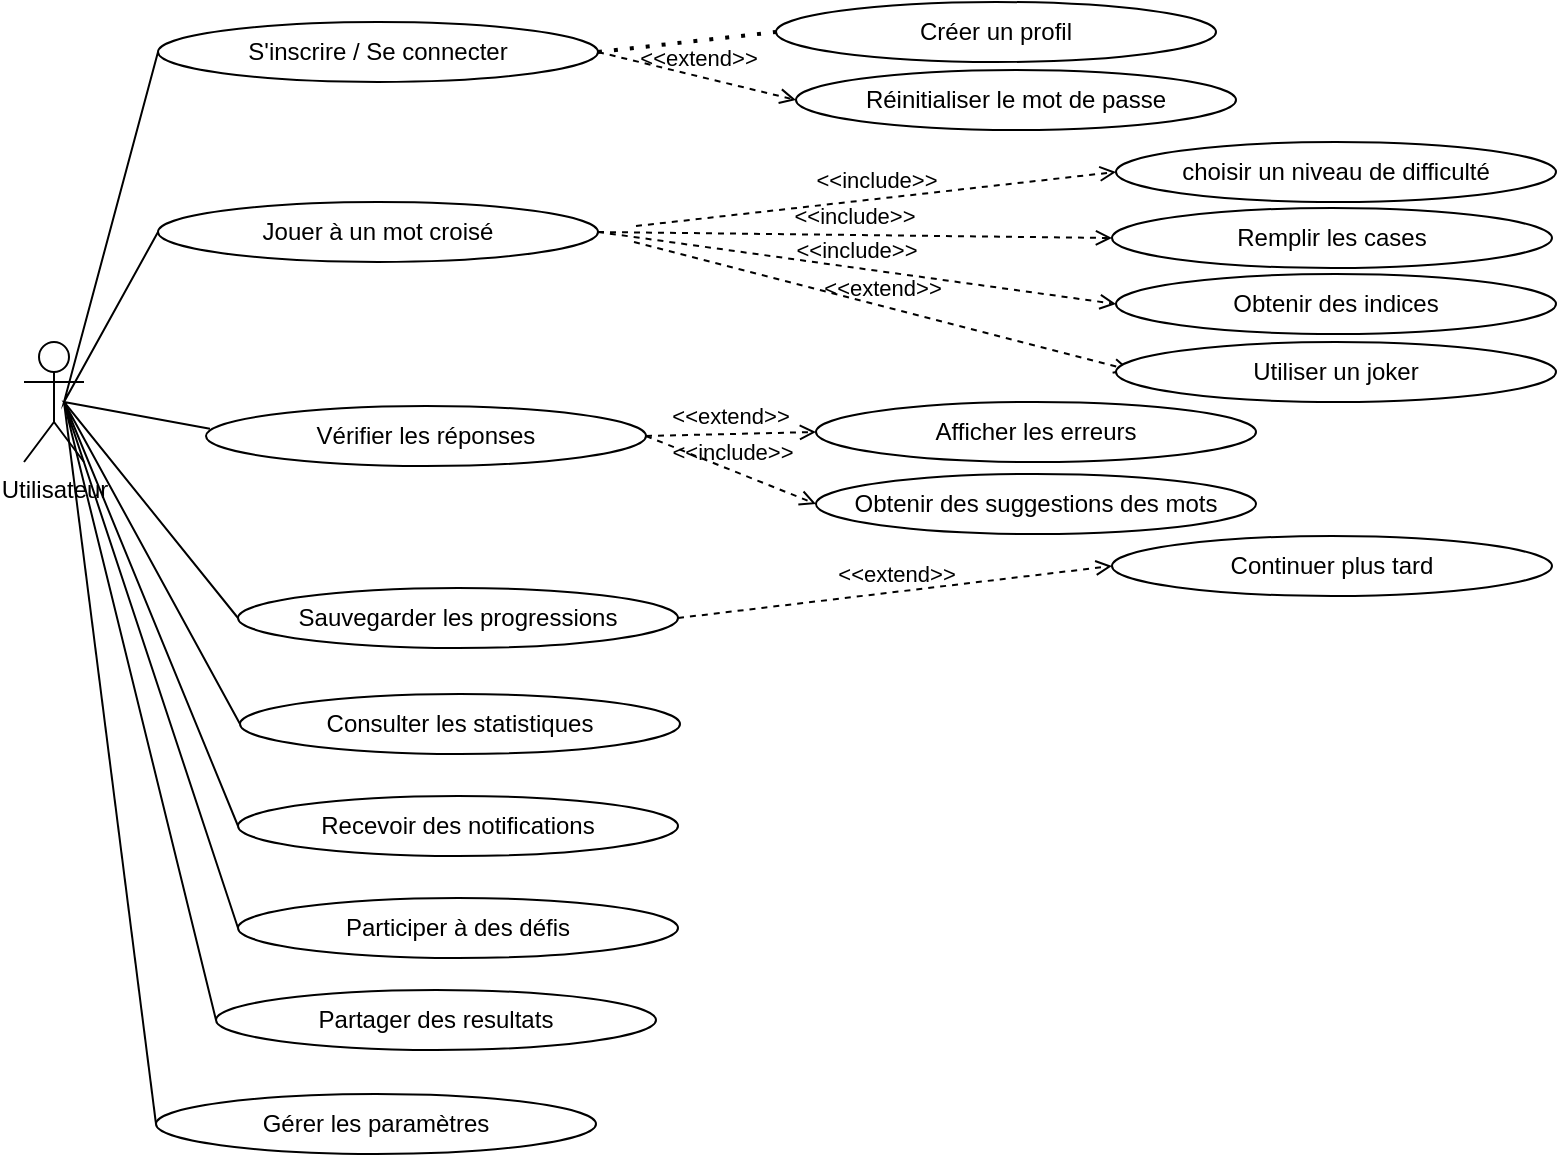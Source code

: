 <mxfile version="26.1.0">
  <diagram name="Page-1" id="RSWAmXedTwtuQrXeozfI">
    <mxGraphModel dx="1120" dy="434" grid="1" gridSize="10" guides="1" tooltips="1" connect="1" arrows="1" fold="1" page="1" pageScale="1" pageWidth="827" pageHeight="1169" math="0" shadow="0">
      <root>
        <mxCell id="0" />
        <mxCell id="1" parent="0" />
        <mxCell id="_YRt0mT5l6OJ9YUAdkki-8" value="Réinitialiser le mot de passe" style="ellipse;whiteSpace=wrap;html=1;" vertex="1" parent="1">
          <mxGeometry x="440" y="34" width="220" height="30" as="geometry" />
        </mxCell>
        <mxCell id="_YRt0mT5l6OJ9YUAdkki-9" value="Créer un profil" style="ellipse;whiteSpace=wrap;html=1;" vertex="1" parent="1">
          <mxGeometry x="430" width="220" height="30" as="geometry" />
        </mxCell>
        <mxCell id="_YRt0mT5l6OJ9YUAdkki-10" value="" style="endArrow=none;dashed=1;html=1;dashPattern=1 3;strokeWidth=2;rounded=0;exitX=1;exitY=0.5;exitDx=0;exitDy=0;entryX=0;entryY=0.5;entryDx=0;entryDy=0;" edge="1" parent="1" source="kj8qoA-xbc1wfrMlvHZg-2" target="_YRt0mT5l6OJ9YUAdkki-9">
          <mxGeometry width="50" height="50" relative="1" as="geometry">
            <mxPoint x="430" y="70" as="sourcePoint" />
            <mxPoint x="480" y="20" as="targetPoint" />
          </mxGeometry>
        </mxCell>
        <mxCell id="_YRt0mT5l6OJ9YUAdkki-16" value="" style="group" vertex="1" connectable="0" parent="1">
          <mxGeometry x="54" y="80" width="360" height="350" as="geometry" />
        </mxCell>
        <mxCell id="kj8qoA-xbc1wfrMlvHZg-1" value="Utilisateur" style="shape=umlActor;verticalLabelPosition=bottom;verticalAlign=top;html=1;outlineConnect=0;" parent="_YRt0mT5l6OJ9YUAdkki-16" vertex="1">
          <mxGeometry y="90" width="30" height="60" as="geometry" />
        </mxCell>
        <mxCell id="kj8qoA-xbc1wfrMlvHZg-3" value="Jouer à un mot croisé" style="ellipse;whiteSpace=wrap;html=1;" parent="_YRt0mT5l6OJ9YUAdkki-16" vertex="1">
          <mxGeometry x="67" y="20" width="220" height="30" as="geometry" />
        </mxCell>
        <mxCell id="kj8qoA-xbc1wfrMlvHZg-4" value="Vérifier les réponses" style="ellipse;whiteSpace=wrap;html=1;" parent="_YRt0mT5l6OJ9YUAdkki-16" vertex="1">
          <mxGeometry x="91" y="122" width="220" height="30" as="geometry" />
        </mxCell>
        <mxCell id="kj8qoA-xbc1wfrMlvHZg-5" value="Sauvegarder les progressions" style="ellipse;whiteSpace=wrap;html=1;" parent="_YRt0mT5l6OJ9YUAdkki-16" vertex="1">
          <mxGeometry x="107" y="213" width="220" height="30" as="geometry" />
        </mxCell>
        <mxCell id="baNrg_bLgTo3lkInpuYU-12" value="" style="endArrow=none;html=1;rounded=0;entryX=0.009;entryY=0.38;entryDx=0;entryDy=0;entryPerimeter=0;exitX=0;exitY=0.5;exitDx=0;exitDy=0;" parent="_YRt0mT5l6OJ9YUAdkki-16" source="kj8qoA-xbc1wfrMlvHZg-5" target="kj8qoA-xbc1wfrMlvHZg-4" edge="1">
          <mxGeometry width="50" height="50" relative="1" as="geometry">
            <mxPoint x="130" y="240" as="sourcePoint" />
            <mxPoint x="380" y="190" as="targetPoint" />
            <Array as="points">
              <mxPoint x="20" y="120" />
            </Array>
          </mxGeometry>
        </mxCell>
        <mxCell id="baNrg_bLgTo3lkInpuYU-13" value="Consulter les statistiques" style="ellipse;whiteSpace=wrap;html=1;" parent="_YRt0mT5l6OJ9YUAdkki-16" vertex="1">
          <mxGeometry x="108" y="266" width="220" height="30" as="geometry" />
        </mxCell>
        <mxCell id="baNrg_bLgTo3lkInpuYU-14" value="" style="endArrow=none;html=1;rounded=0;entryX=0;entryY=0.5;entryDx=0;entryDy=0;exitX=0;exitY=0.5;exitDx=0;exitDy=0;" parent="_YRt0mT5l6OJ9YUAdkki-16" target="baNrg_bLgTo3lkInpuYU-13" edge="1" source="_YRt0mT5l6OJ9YUAdkki-1">
          <mxGeometry width="50" height="50" relative="1" as="geometry">
            <mxPoint x="130" y="390" as="sourcePoint" />
            <mxPoint x="380" y="190" as="targetPoint" />
            <Array as="points">
              <mxPoint x="20" y="120" />
            </Array>
          </mxGeometry>
        </mxCell>
        <mxCell id="_YRt0mT5l6OJ9YUAdkki-1" value="Recevoir des notifications" style="ellipse;whiteSpace=wrap;html=1;" vertex="1" parent="_YRt0mT5l6OJ9YUAdkki-16">
          <mxGeometry x="107" y="317" width="220" height="30" as="geometry" />
        </mxCell>
        <mxCell id="_YRt0mT5l6OJ9YUAdkki-2" value="Participer à des défis" style="ellipse;whiteSpace=wrap;html=1;" vertex="1" parent="_YRt0mT5l6OJ9YUAdkki-16">
          <mxGeometry x="107" y="368" width="220" height="30" as="geometry" />
        </mxCell>
        <mxCell id="_YRt0mT5l6OJ9YUAdkki-3" value="Partager des resultats&lt;span style=&quot;color: rgba(0, 0, 0, 0); font-family: monospace; font-size: 0px; text-align: start; text-wrap-mode: nowrap;&quot;&gt;%3CmxGraphModel%3E%3Croot%3E%3CmxCell%20id%3D%220%22%2F%3E%3CmxCell%20id%3D%221%22%20parent%3D%220%22%2F%3E%3CmxCell%20id%3D%222%22%20value%3D%22Participer%20%C3%A0%20des%20d%C3%A9fis%22%20style%3D%22ellipse%3BwhiteSpace%3Dwrap%3Bhtml%3D1%3B%22%20vertex%3D%221%22%20parent%3D%221%22%3E%3CmxGeometry%20x%3D%22200%22%20y%3D%22250%22%20width%3D%22220%22%20height%3D%2230%22%20as%3D%22geometry%22%2F%3E%3C%2FmxCell%3E%3C%2Froot%3E%3C%2FmxGraphModel%3E&lt;/span&gt;" style="ellipse;whiteSpace=wrap;html=1;" vertex="1" parent="_YRt0mT5l6OJ9YUAdkki-16">
          <mxGeometry x="96" y="414" width="220" height="30" as="geometry" />
        </mxCell>
        <mxCell id="_YRt0mT5l6OJ9YUAdkki-4" value="Gérer les paramètres" style="ellipse;whiteSpace=wrap;html=1;" vertex="1" parent="_YRt0mT5l6OJ9YUAdkki-16">
          <mxGeometry x="66" y="466" width="220" height="30" as="geometry" />
        </mxCell>
        <mxCell id="_YRt0mT5l6OJ9YUAdkki-5" value="" style="endArrow=none;html=1;rounded=0;entryX=0;entryY=0.5;entryDx=0;entryDy=0;exitX=0;exitY=0.5;exitDx=0;exitDy=0;exitPerimeter=0;" edge="1" parent="_YRt0mT5l6OJ9YUAdkki-16" source="_YRt0mT5l6OJ9YUAdkki-2" target="_YRt0mT5l6OJ9YUAdkki-3">
          <mxGeometry width="50" height="50" relative="1" as="geometry">
            <mxPoint x="150" y="225" as="sourcePoint" />
            <mxPoint x="150" y="185" as="targetPoint" />
            <Array as="points">
              <mxPoint x="20" y="120" />
            </Array>
          </mxGeometry>
        </mxCell>
        <mxCell id="_YRt0mT5l6OJ9YUAdkki-7" value="" style="endArrow=none;html=1;rounded=0;exitX=0;exitY=0.5;exitDx=0;exitDy=0;" edge="1" parent="_YRt0mT5l6OJ9YUAdkki-16" source="_YRt0mT5l6OJ9YUAdkki-4">
          <mxGeometry width="50" height="50" relative="1" as="geometry">
            <mxPoint x="-50" y="260" as="sourcePoint" />
            <mxPoint x="20" y="120" as="targetPoint" />
          </mxGeometry>
        </mxCell>
        <mxCell id="baNrg_bLgTo3lkInpuYU-9" style="edgeStyle=orthogonalEdgeStyle;rounded=0;orthogonalLoop=1;jettySize=auto;html=1;exitX=0.5;exitY=1;exitDx=0;exitDy=0;" parent="_YRt0mT5l6OJ9YUAdkki-16" source="kj8qoA-xbc1wfrMlvHZg-3" target="kj8qoA-xbc1wfrMlvHZg-3" edge="1">
          <mxGeometry relative="1" as="geometry" />
        </mxCell>
        <mxCell id="baNrg_bLgTo3lkInpuYU-10" style="edgeStyle=orthogonalEdgeStyle;rounded=0;orthogonalLoop=1;jettySize=auto;html=1;exitX=0.5;exitY=1;exitDx=0;exitDy=0;" parent="_YRt0mT5l6OJ9YUAdkki-16" source="kj8qoA-xbc1wfrMlvHZg-3" target="kj8qoA-xbc1wfrMlvHZg-3" edge="1">
          <mxGeometry relative="1" as="geometry" />
        </mxCell>
        <mxCell id="_YRt0mT5l6OJ9YUAdkki-30" value="&amp;lt;&amp;lt;extend&amp;gt;&amp;gt;" style="html=1;verticalAlign=bottom;labelBackgroundColor=none;endArrow=open;endFill=0;dashed=1;rounded=0;entryX=0.032;entryY=0.467;entryDx=0;entryDy=0;entryPerimeter=0;" edge="1" parent="_YRt0mT5l6OJ9YUAdkki-16" target="_YRt0mT5l6OJ9YUAdkki-20">
          <mxGeometry width="160" relative="1" as="geometry">
            <mxPoint x="305" y="40" as="sourcePoint" />
            <mxPoint x="476" y="115" as="targetPoint" />
          </mxGeometry>
        </mxCell>
        <mxCell id="kj8qoA-xbc1wfrMlvHZg-2" value="S&#39;inscrire / Se connecter" style="ellipse;whiteSpace=wrap;html=1;" parent="1" vertex="1">
          <mxGeometry x="121" y="10" width="220" height="30" as="geometry" />
        </mxCell>
        <mxCell id="baNrg_bLgTo3lkInpuYU-7" value="" style="endArrow=none;html=1;rounded=0;entryX=0;entryY=0.5;entryDx=0;entryDy=0;exitX=0;exitY=0.5;exitDx=0;exitDy=0;" parent="1" source="kj8qoA-xbc1wfrMlvHZg-3" target="kj8qoA-xbc1wfrMlvHZg-2" edge="1">
          <mxGeometry width="50" height="50" relative="1" as="geometry">
            <mxPoint x="184" y="220" as="sourcePoint" />
            <mxPoint x="224" y="200" as="targetPoint" />
            <Array as="points">
              <mxPoint x="74" y="200" />
            </Array>
          </mxGeometry>
        </mxCell>
        <mxCell id="_YRt0mT5l6OJ9YUAdkki-17" value="choisir un niveau de difficulté" style="ellipse;whiteSpace=wrap;html=1;" vertex="1" parent="1">
          <mxGeometry x="600" y="70" width="220" height="30" as="geometry" />
        </mxCell>
        <mxCell id="_YRt0mT5l6OJ9YUAdkki-18" value="Remplir les cases" style="ellipse;whiteSpace=wrap;html=1;" vertex="1" parent="1">
          <mxGeometry x="598" y="103" width="220" height="30" as="geometry" />
        </mxCell>
        <mxCell id="_YRt0mT5l6OJ9YUAdkki-19" value="Obtenir des indices" style="ellipse;whiteSpace=wrap;html=1;" vertex="1" parent="1">
          <mxGeometry x="600" y="136" width="220" height="30" as="geometry" />
        </mxCell>
        <mxCell id="_YRt0mT5l6OJ9YUAdkki-20" value="Utiliser un joker" style="ellipse;whiteSpace=wrap;html=1;" vertex="1" parent="1">
          <mxGeometry x="600" y="170" width="220" height="30" as="geometry" />
        </mxCell>
        <mxCell id="_YRt0mT5l6OJ9YUAdkki-26" value="&amp;lt;&amp;lt;include&amp;gt;&amp;gt;" style="html=1;verticalAlign=bottom;labelBackgroundColor=none;endArrow=open;endFill=0;dashed=1;rounded=0;entryX=0;entryY=0.5;entryDx=0;entryDy=0;" edge="1" parent="1" target="_YRt0mT5l6OJ9YUAdkki-17">
          <mxGeometry width="160" relative="1" as="geometry">
            <mxPoint x="360" y="112" as="sourcePoint" />
            <mxPoint x="520" y="112" as="targetPoint" />
          </mxGeometry>
        </mxCell>
        <mxCell id="_YRt0mT5l6OJ9YUAdkki-27" value="&amp;lt;&amp;lt;include&amp;gt;&amp;gt;" style="html=1;verticalAlign=bottom;labelBackgroundColor=none;endArrow=open;endFill=0;dashed=1;rounded=0;entryX=0;entryY=0.5;entryDx=0;entryDy=0;exitX=1;exitY=0.5;exitDx=0;exitDy=0;" edge="1" parent="1" source="kj8qoA-xbc1wfrMlvHZg-3" target="_YRt0mT5l6OJ9YUAdkki-18">
          <mxGeometry width="160" relative="1" as="geometry">
            <mxPoint x="370" y="122" as="sourcePoint" />
            <mxPoint x="540" y="105" as="targetPoint" />
          </mxGeometry>
        </mxCell>
        <mxCell id="_YRt0mT5l6OJ9YUAdkki-28" value="&amp;lt;&amp;lt;include&amp;gt;&amp;gt;" style="html=1;verticalAlign=bottom;labelBackgroundColor=none;endArrow=open;endFill=0;dashed=1;rounded=0;entryX=0;entryY=0.5;entryDx=0;entryDy=0;exitX=1;exitY=0.5;exitDx=0;exitDy=0;" edge="1" parent="1" source="kj8qoA-xbc1wfrMlvHZg-3" target="_YRt0mT5l6OJ9YUAdkki-19">
          <mxGeometry width="160" relative="1" as="geometry">
            <mxPoint x="370" y="125" as="sourcePoint" />
            <mxPoint x="540" y="137" as="targetPoint" />
          </mxGeometry>
        </mxCell>
        <mxCell id="_YRt0mT5l6OJ9YUAdkki-29" value="&amp;lt;&amp;lt;extend&amp;gt;&amp;gt;" style="html=1;verticalAlign=bottom;labelBackgroundColor=none;endArrow=open;endFill=0;dashed=1;rounded=0;entryX=0;entryY=0.5;entryDx=0;entryDy=0;exitX=1;exitY=0.5;exitDx=0;exitDy=0;" edge="1" parent="1" source="kj8qoA-xbc1wfrMlvHZg-2" target="_YRt0mT5l6OJ9YUAdkki-8">
          <mxGeometry width="160" relative="1" as="geometry">
            <mxPoint x="360" y="24.5" as="sourcePoint" />
            <mxPoint x="520" y="24.5" as="targetPoint" />
          </mxGeometry>
        </mxCell>
        <mxCell id="_YRt0mT5l6OJ9YUAdkki-31" value="Afficher les erreurs" style="ellipse;whiteSpace=wrap;html=1;" vertex="1" parent="1">
          <mxGeometry x="450" y="200" width="220" height="30" as="geometry" />
        </mxCell>
        <mxCell id="_YRt0mT5l6OJ9YUAdkki-32" value="Obtenir des suggestions des mots" style="ellipse;whiteSpace=wrap;html=1;" vertex="1" parent="1">
          <mxGeometry x="450" y="236" width="220" height="30" as="geometry" />
        </mxCell>
        <mxCell id="_YRt0mT5l6OJ9YUAdkki-34" value="&amp;lt;&amp;lt;extend&amp;gt;&amp;gt;" style="html=1;verticalAlign=bottom;labelBackgroundColor=none;endArrow=open;endFill=0;dashed=1;rounded=0;entryX=0;entryY=0.5;entryDx=0;entryDy=0;exitX=1;exitY=0.5;exitDx=0;exitDy=0;" edge="1" parent="1" source="kj8qoA-xbc1wfrMlvHZg-4" target="_YRt0mT5l6OJ9YUAdkki-31">
          <mxGeometry width="160" relative="1" as="geometry">
            <mxPoint x="370" y="200" as="sourcePoint" />
            <mxPoint x="469" y="224" as="targetPoint" />
          </mxGeometry>
        </mxCell>
        <mxCell id="_YRt0mT5l6OJ9YUAdkki-37" value="&amp;lt;&amp;lt;include&amp;gt;&amp;gt;" style="html=1;verticalAlign=bottom;labelBackgroundColor=none;endArrow=open;endFill=0;dashed=1;rounded=0;entryX=0;entryY=0.5;entryDx=0;entryDy=0;exitX=1;exitY=0.5;exitDx=0;exitDy=0;" edge="1" parent="1" source="kj8qoA-xbc1wfrMlvHZg-4" target="_YRt0mT5l6OJ9YUAdkki-32">
          <mxGeometry width="160" relative="1" as="geometry">
            <mxPoint x="360" y="220" as="sourcePoint" />
            <mxPoint x="619" y="256" as="targetPoint" />
          </mxGeometry>
        </mxCell>
        <mxCell id="_YRt0mT5l6OJ9YUAdkki-38" value="Continuer plus tard" style="ellipse;whiteSpace=wrap;html=1;" vertex="1" parent="1">
          <mxGeometry x="598" y="267" width="220" height="30" as="geometry" />
        </mxCell>
        <mxCell id="_YRt0mT5l6OJ9YUAdkki-39" value="&amp;lt;&amp;lt;extend&amp;gt;&amp;gt;" style="html=1;verticalAlign=bottom;labelBackgroundColor=none;endArrow=open;endFill=0;dashed=1;rounded=0;entryX=0;entryY=0.5;entryDx=0;entryDy=0;exitX=1;exitY=0.5;exitDx=0;exitDy=0;" edge="1" parent="1" source="kj8qoA-xbc1wfrMlvHZg-5" target="_YRt0mT5l6OJ9YUAdkki-38">
          <mxGeometry width="160" relative="1" as="geometry">
            <mxPoint x="380" y="302" as="sourcePoint" />
            <mxPoint x="465" y="300" as="targetPoint" />
          </mxGeometry>
        </mxCell>
      </root>
    </mxGraphModel>
  </diagram>
</mxfile>
